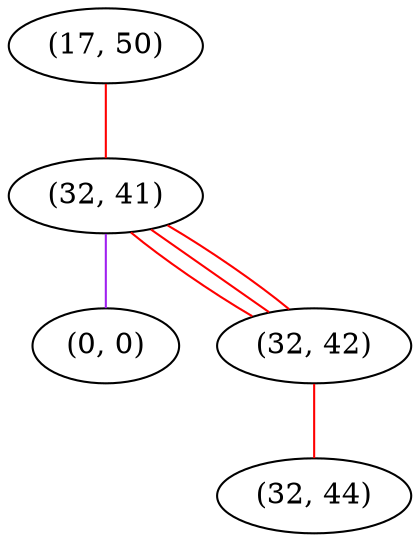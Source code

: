 graph "" {
"(17, 50)";
"(32, 41)";
"(0, 0)";
"(32, 42)";
"(32, 44)";
"(17, 50)" -- "(32, 41)"  [color=red, key=0, weight=1];
"(32, 41)" -- "(0, 0)"  [color=purple, key=0, weight=4];
"(32, 41)" -- "(32, 42)"  [color=red, key=0, weight=1];
"(32, 41)" -- "(32, 42)"  [color=red, key=1, weight=1];
"(32, 41)" -- "(32, 42)"  [color=red, key=2, weight=1];
"(32, 42)" -- "(32, 44)"  [color=red, key=0, weight=1];
}
